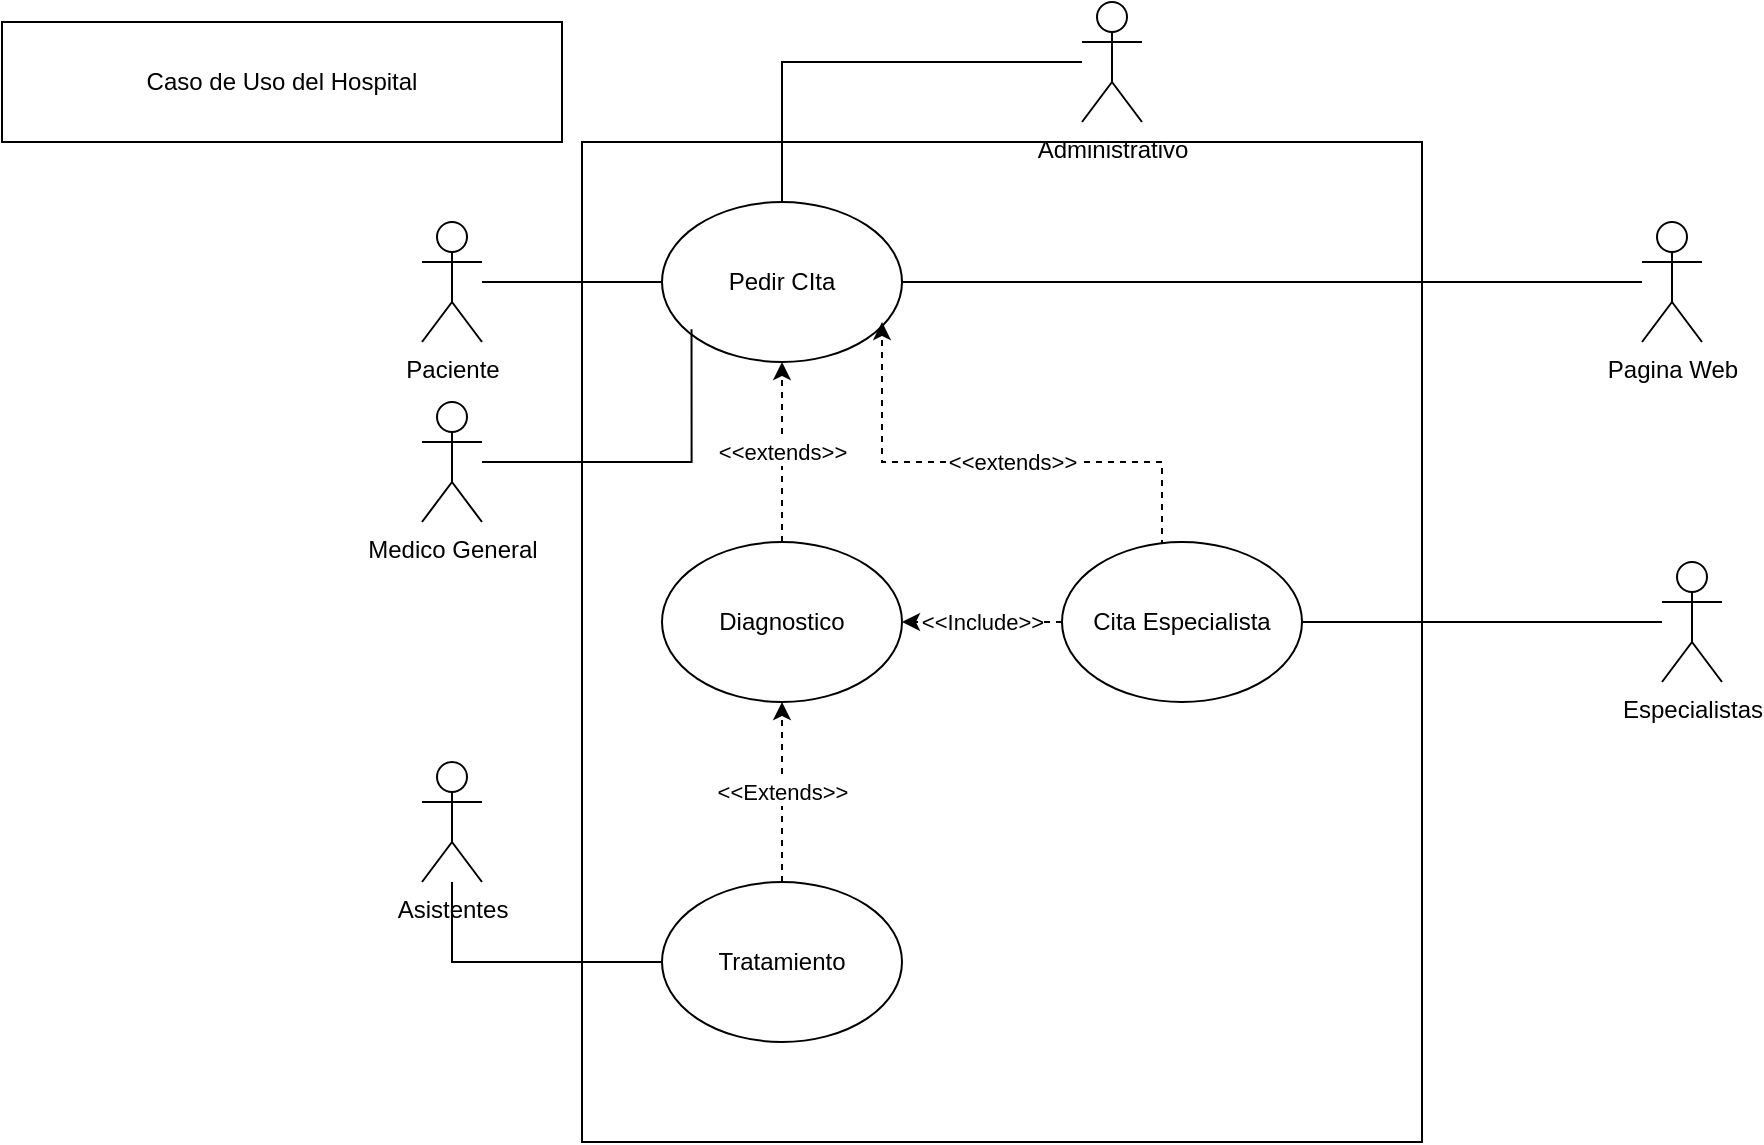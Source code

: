 <mxfile version="23.0.2" type="device" pages="2">
  <diagram name="Caso de Uso de Hospital" id="2iPs6Ai7UhHleA0bJOkq">
    <mxGraphModel dx="1195" dy="697" grid="1" gridSize="10" guides="1" tooltips="1" connect="1" arrows="1" fold="1" page="1" pageScale="1" pageWidth="827" pageHeight="1169" math="0" shadow="0">
      <root>
        <mxCell id="0" />
        <mxCell id="1" parent="0" />
        <mxCell id="G7VuYrHTL3PU1NlA4h_0-1" value="Caso de Uso del Hospital" style="rounded=0;whiteSpace=wrap;html=1;" parent="1" vertex="1">
          <mxGeometry x="40" y="40" width="280" height="60" as="geometry" />
        </mxCell>
        <mxCell id="G7VuYrHTL3PU1NlA4h_0-2" value="" style="rounded=0;whiteSpace=wrap;html=1;" parent="1" vertex="1">
          <mxGeometry x="330" y="100" width="420" height="500" as="geometry" />
        </mxCell>
        <mxCell id="G7VuYrHTL3PU1NlA4h_0-22" style="edgeStyle=orthogonalEdgeStyle;rounded=0;orthogonalLoop=1;jettySize=auto;html=1;endArrow=none;endFill=0;" parent="1" source="G7VuYrHTL3PU1NlA4h_0-3" target="G7VuYrHTL3PU1NlA4h_0-16" edge="1">
          <mxGeometry relative="1" as="geometry" />
        </mxCell>
        <mxCell id="G7VuYrHTL3PU1NlA4h_0-3" value="Paciente" style="shape=umlActor;verticalLabelPosition=bottom;verticalAlign=top;html=1;outlineConnect=0;" parent="1" vertex="1">
          <mxGeometry x="250" y="140" width="30" height="60" as="geometry" />
        </mxCell>
        <mxCell id="G7VuYrHTL3PU1NlA4h_0-9" value="Medico General" style="shape=umlActor;verticalLabelPosition=bottom;verticalAlign=top;html=1;outlineConnect=0;" parent="1" vertex="1">
          <mxGeometry x="250" y="230" width="30" height="60" as="geometry" />
        </mxCell>
        <mxCell id="G7VuYrHTL3PU1NlA4h_0-29" style="edgeStyle=orthogonalEdgeStyle;rounded=0;orthogonalLoop=1;jettySize=auto;html=1;endArrow=none;endFill=0;" parent="1" source="G7VuYrHTL3PU1NlA4h_0-10" target="G7VuYrHTL3PU1NlA4h_0-25" edge="1">
          <mxGeometry relative="1" as="geometry" />
        </mxCell>
        <mxCell id="G7VuYrHTL3PU1NlA4h_0-10" value="Especialistas" style="shape=umlActor;verticalLabelPosition=bottom;verticalAlign=top;html=1;outlineConnect=0;" parent="1" vertex="1">
          <mxGeometry x="870" y="310" width="30" height="60" as="geometry" />
        </mxCell>
        <mxCell id="G7VuYrHTL3PU1NlA4h_0-21" style="edgeStyle=orthogonalEdgeStyle;rounded=0;orthogonalLoop=1;jettySize=auto;html=1;endArrow=none;endFill=0;" parent="1" source="G7VuYrHTL3PU1NlA4h_0-12" target="G7VuYrHTL3PU1NlA4h_0-16" edge="1">
          <mxGeometry relative="1" as="geometry" />
        </mxCell>
        <mxCell id="G7VuYrHTL3PU1NlA4h_0-12" value="Administrativo" style="shape=umlActor;verticalLabelPosition=bottom;verticalAlign=top;html=1;outlineConnect=0;" parent="1" vertex="1">
          <mxGeometry x="580" y="30" width="30" height="60" as="geometry" />
        </mxCell>
        <mxCell id="G7VuYrHTL3PU1NlA4h_0-13" value="Asistentes" style="shape=umlActor;verticalLabelPosition=bottom;verticalAlign=top;html=1;outlineConnect=0;" parent="1" vertex="1">
          <mxGeometry x="250" y="410" width="30" height="60" as="geometry" />
        </mxCell>
        <mxCell id="G7VuYrHTL3PU1NlA4h_0-16" value="Pedir CIta" style="ellipse;whiteSpace=wrap;html=1;" parent="1" vertex="1">
          <mxGeometry x="370" y="130" width="120" height="80" as="geometry" />
        </mxCell>
        <mxCell id="G7VuYrHTL3PU1NlA4h_0-24" style="edgeStyle=orthogonalEdgeStyle;rounded=0;orthogonalLoop=1;jettySize=auto;html=1;endArrow=none;endFill=0;" parent="1" source="G7VuYrHTL3PU1NlA4h_0-23" target="G7VuYrHTL3PU1NlA4h_0-16" edge="1">
          <mxGeometry relative="1" as="geometry" />
        </mxCell>
        <mxCell id="G7VuYrHTL3PU1NlA4h_0-23" value="Pagina Web" style="shape=umlActor;verticalLabelPosition=bottom;verticalAlign=top;html=1;outlineConnect=0;" parent="1" vertex="1">
          <mxGeometry x="860" y="140" width="30" height="60" as="geometry" />
        </mxCell>
        <mxCell id="G7VuYrHTL3PU1NlA4h_0-26" value="&amp;lt;&amp;lt;extends&amp;gt;&amp;gt;" style="edgeStyle=orthogonalEdgeStyle;rounded=0;orthogonalLoop=1;jettySize=auto;html=1;entryX=0.5;entryY=1;entryDx=0;entryDy=0;dashed=1;" parent="1" edge="1">
          <mxGeometry relative="1" as="geometry">
            <mxPoint x="620" y="320" as="sourcePoint" />
            <mxPoint x="480" y="190" as="targetPoint" />
            <Array as="points">
              <mxPoint x="620" y="260" />
              <mxPoint x="480" y="260" />
            </Array>
          </mxGeometry>
        </mxCell>
        <mxCell id="G7VuYrHTL3PU1NlA4h_0-31" value="&amp;lt;&amp;lt;Include&amp;gt;&amp;gt;" style="edgeStyle=orthogonalEdgeStyle;rounded=0;orthogonalLoop=1;jettySize=auto;html=1;endArrow=classic;endFill=1;dashed=1;" parent="1" source="G7VuYrHTL3PU1NlA4h_0-25" target="G7VuYrHTL3PU1NlA4h_0-30" edge="1">
          <mxGeometry relative="1" as="geometry" />
        </mxCell>
        <mxCell id="G7VuYrHTL3PU1NlA4h_0-25" value="Cita Especialista" style="ellipse;whiteSpace=wrap;html=1;" parent="1" vertex="1">
          <mxGeometry x="570" y="300" width="120" height="80" as="geometry" />
        </mxCell>
        <mxCell id="G7VuYrHTL3PU1NlA4h_0-36" value="&amp;lt;&amp;lt;extends&amp;gt;&amp;gt;" style="edgeStyle=orthogonalEdgeStyle;rounded=0;orthogonalLoop=1;jettySize=auto;html=1;entryX=0.5;entryY=1;entryDx=0;entryDy=0;dashed=1;" parent="1" source="G7VuYrHTL3PU1NlA4h_0-30" target="G7VuYrHTL3PU1NlA4h_0-16" edge="1">
          <mxGeometry relative="1" as="geometry" />
        </mxCell>
        <mxCell id="G7VuYrHTL3PU1NlA4h_0-30" value="Diagnostico" style="ellipse;whiteSpace=wrap;html=1;" parent="1" vertex="1">
          <mxGeometry x="370" y="300" width="120" height="80" as="geometry" />
        </mxCell>
        <mxCell id="G7VuYrHTL3PU1NlA4h_0-33" value="&amp;lt;&amp;lt;Extends&amp;gt;&amp;gt;" style="edgeStyle=orthogonalEdgeStyle;rounded=0;orthogonalLoop=1;jettySize=auto;html=1;dashed=1;" parent="1" source="G7VuYrHTL3PU1NlA4h_0-32" target="G7VuYrHTL3PU1NlA4h_0-30" edge="1">
          <mxGeometry relative="1" as="geometry" />
        </mxCell>
        <mxCell id="G7VuYrHTL3PU1NlA4h_0-32" value="Tratamiento" style="ellipse;whiteSpace=wrap;html=1;" parent="1" vertex="1">
          <mxGeometry x="370" y="470" width="120" height="80" as="geometry" />
        </mxCell>
        <mxCell id="G7VuYrHTL3PU1NlA4h_0-34" style="edgeStyle=orthogonalEdgeStyle;rounded=0;orthogonalLoop=1;jettySize=auto;html=1;endArrow=none;endFill=0;entryX=0;entryY=0.5;entryDx=0;entryDy=0;" parent="1" source="G7VuYrHTL3PU1NlA4h_0-13" target="G7VuYrHTL3PU1NlA4h_0-32" edge="1">
          <mxGeometry relative="1" as="geometry">
            <Array as="points">
              <mxPoint x="265" y="510" />
            </Array>
          </mxGeometry>
        </mxCell>
        <mxCell id="G7VuYrHTL3PU1NlA4h_0-35" style="edgeStyle=orthogonalEdgeStyle;rounded=0;orthogonalLoop=1;jettySize=auto;html=1;entryX=0.123;entryY=0.795;entryDx=0;entryDy=0;entryPerimeter=0;endArrow=none;endFill=0;" parent="1" source="G7VuYrHTL3PU1NlA4h_0-9" target="G7VuYrHTL3PU1NlA4h_0-16" edge="1">
          <mxGeometry relative="1" as="geometry" />
        </mxCell>
      </root>
    </mxGraphModel>
  </diagram>
  <diagram id="mZAXXigDMsHs4roNTVhE" name="Caso de Uso de Gestion de Proyectos">
    <mxGraphModel dx="989" dy="577" grid="1" gridSize="10" guides="1" tooltips="1" connect="1" arrows="1" fold="1" page="1" pageScale="1" pageWidth="827" pageHeight="1169" math="0" shadow="0">
      <root>
        <mxCell id="0" />
        <mxCell id="1" parent="0" />
        <mxCell id="rhNU9O0XuX_NljNEF4yk-5" value="" style="rounded=0;whiteSpace=wrap;html=1;" parent="1" vertex="1">
          <mxGeometry x="310" y="100" width="460" height="470" as="geometry" />
        </mxCell>
        <mxCell id="rhNU9O0XuX_NljNEF4yk-1" value="Gestion de Proyectos de una oficina" style="rounded=0;whiteSpace=wrap;html=1;" parent="1" vertex="1">
          <mxGeometry x="40" y="40" width="280" height="50" as="geometry" />
        </mxCell>
        <mxCell id="ivdK7JBS2Iv3JfATuLMv-3" style="edgeStyle=orthogonalEdgeStyle;rounded=0;orthogonalLoop=1;jettySize=auto;html=1;endArrow=none;endFill=0;" edge="1" parent="1" source="rhNU9O0XuX_NljNEF4yk-2" target="yeyNlwxtP2vpsxYP-WXb-1">
          <mxGeometry relative="1" as="geometry">
            <Array as="points">
              <mxPoint x="250" y="300" />
              <mxPoint x="250" y="130" />
            </Array>
          </mxGeometry>
        </mxCell>
        <mxCell id="2hzVfHhatZXV1-tGqZkH-1" style="edgeStyle=orthogonalEdgeStyle;rounded=0;orthogonalLoop=1;jettySize=auto;html=1;endArrow=none;endFill=0;" edge="1" parent="1" source="rhNU9O0XuX_NljNEF4yk-2" target="yeyNlwxtP2vpsxYP-WXb-3">
          <mxGeometry relative="1" as="geometry" />
        </mxCell>
        <mxCell id="2hzVfHhatZXV1-tGqZkH-2" style="edgeStyle=orthogonalEdgeStyle;rounded=0;orthogonalLoop=1;jettySize=auto;html=1;entryX=0;entryY=0.5;entryDx=0;entryDy=0;endArrow=none;endFill=0;" edge="1" parent="1" source="rhNU9O0XuX_NljNEF4yk-2" target="yeyNlwxtP2vpsxYP-WXb-2">
          <mxGeometry relative="1" as="geometry">
            <Array as="points">
              <mxPoint x="340" y="300" />
              <mxPoint x="340" y="300" />
            </Array>
          </mxGeometry>
        </mxCell>
        <mxCell id="2hzVfHhatZXV1-tGqZkH-3" style="edgeStyle=orthogonalEdgeStyle;rounded=0;orthogonalLoop=1;jettySize=auto;html=1;entryX=0;entryY=0.5;entryDx=0;entryDy=0;endArrow=none;endFill=0;" edge="1" parent="1" source="rhNU9O0XuX_NljNEF4yk-2" target="yeyNlwxtP2vpsxYP-WXb-4">
          <mxGeometry relative="1" as="geometry">
            <Array as="points">
              <mxPoint x="340" y="300" />
              <mxPoint x="340" y="190" />
            </Array>
          </mxGeometry>
        </mxCell>
        <mxCell id="rhNU9O0XuX_NljNEF4yk-2" value="Administrador de Proyectos" style="shape=umlActor;verticalLabelPosition=bottom;verticalAlign=top;html=1;outlineConnect=0;" parent="1" vertex="1">
          <mxGeometry x="190" y="270" width="30" height="60" as="geometry" />
        </mxCell>
        <mxCell id="yeyNlwxtP2vpsxYP-WXb-1" value="Agregar Proyecto" style="ellipse;whiteSpace=wrap;html=1;" parent="1" vertex="1">
          <mxGeometry x="330" y="100" width="100" height="60" as="geometry" />
        </mxCell>
        <mxCell id="-iKU4bnmaCbP-Kd2NnuD-4" value="&amp;lt;&amp;lt;Extends&amp;gt;&amp;gt;" style="edgeStyle=orthogonalEdgeStyle;rounded=0;orthogonalLoop=1;jettySize=auto;html=1;dashed=1;" edge="1" parent="1" source="yeyNlwxtP2vpsxYP-WXb-2" target="-iKU4bnmaCbP-Kd2NnuD-3">
          <mxGeometry relative="1" as="geometry" />
        </mxCell>
        <mxCell id="-iKU4bnmaCbP-Kd2NnuD-5" value="&amp;lt;&amp;lt;Extends&amp;gt;&amp;gt;" style="edgeStyle=orthogonalEdgeStyle;rounded=0;orthogonalLoop=1;jettySize=auto;html=1;entryX=0.5;entryY=0;entryDx=0;entryDy=0;dashed=1;" edge="1" parent="1" source="yeyNlwxtP2vpsxYP-WXb-2" target="-iKU4bnmaCbP-Kd2NnuD-2">
          <mxGeometry relative="1" as="geometry" />
        </mxCell>
        <mxCell id="yeyNlwxtP2vpsxYP-WXb-2" value="Actualizar Proyecto" style="ellipse;whiteSpace=wrap;html=1;" parent="1" vertex="1">
          <mxGeometry x="410" y="270" width="110" height="60" as="geometry" />
        </mxCell>
        <mxCell id="yeyNlwxtP2vpsxYP-WXb-3" value="Eliminar Proyecto&amp;nbsp;" style="ellipse;whiteSpace=wrap;html=1;" parent="1" vertex="1">
          <mxGeometry x="352.5" y="210" width="105" height="60" as="geometry" />
        </mxCell>
        <mxCell id="yeyNlwxtP2vpsxYP-WXb-4" value="Buscar Proyecto" style="ellipse;whiteSpace=wrap;html=1;" parent="1" vertex="1">
          <mxGeometry x="520" y="160" width="107.5" height="60" as="geometry" />
        </mxCell>
        <mxCell id="2hzVfHhatZXV1-tGqZkH-4" value="&amp;lt;&amp;lt;Include&amp;gt;&amp;gt;" style="edgeStyle=orthogonalEdgeStyle;rounded=0;orthogonalLoop=1;jettySize=auto;html=1;entryX=0.459;entryY=1.011;entryDx=0;entryDy=0;dashed=1;entryPerimeter=0;exitX=1;exitY=0.5;exitDx=0;exitDy=0;" edge="1" parent="1" source="yeyNlwxtP2vpsxYP-WXb-3">
          <mxGeometry x="-0.254" relative="1" as="geometry">
            <mxPoint x="460" y="259.34" as="sourcePoint" />
            <mxPoint x="569.342" y="220.0" as="targetPoint" />
            <Array as="points">
              <mxPoint x="570" y="240" />
              <mxPoint x="570" y="220" />
            </Array>
            <mxPoint as="offset" />
          </mxGeometry>
        </mxCell>
        <mxCell id="-iKU4bnmaCbP-Kd2NnuD-1" value="&amp;lt;&amp;lt;Include&amp;gt;&amp;gt;" style="edgeStyle=orthogonalEdgeStyle;rounded=0;orthogonalLoop=1;jettySize=auto;html=1;entryX=0.744;entryY=0.927;entryDx=0;entryDy=0;entryPerimeter=0;dashed=1;" edge="1" parent="1" source="yeyNlwxtP2vpsxYP-WXb-2" target="yeyNlwxtP2vpsxYP-WXb-4">
          <mxGeometry relative="1" as="geometry">
            <Array as="points">
              <mxPoint x="600" y="300" />
            </Array>
          </mxGeometry>
        </mxCell>
        <mxCell id="-iKU4bnmaCbP-Kd2NnuD-2" value="Cambiar Informacion de Tareas" style="ellipse;whiteSpace=wrap;html=1;" vertex="1" parent="1">
          <mxGeometry x="490" y="380" width="120" height="50" as="geometry" />
        </mxCell>
        <mxCell id="-iKU4bnmaCbP-Kd2NnuD-3" value="Cambiar recursos asociados" style="ellipse;whiteSpace=wrap;html=1;" vertex="1" parent="1">
          <mxGeometry x="320" y="380" width="120" height="50" as="geometry" />
        </mxCell>
        <mxCell id="-iKU4bnmaCbP-Kd2NnuD-9" value="&amp;lt;&amp;lt;Extends&amp;gt;&amp;gt;" style="edgeStyle=orthogonalEdgeStyle;rounded=0;orthogonalLoop=1;jettySize=auto;html=1;dashed=1;" edge="1" parent="1" source="-iKU4bnmaCbP-Kd2NnuD-6" target="-iKU4bnmaCbP-Kd2NnuD-8">
          <mxGeometry relative="1" as="geometry" />
        </mxCell>
        <mxCell id="-iKU4bnmaCbP-Kd2NnuD-6" value="Emitir Documento" style="ellipse;whiteSpace=wrap;html=1;" vertex="1" parent="1">
          <mxGeometry x="380" y="460" width="130" height="60" as="geometry" />
        </mxCell>
        <mxCell id="-iKU4bnmaCbP-Kd2NnuD-7" style="edgeStyle=orthogonalEdgeStyle;rounded=0;orthogonalLoop=1;jettySize=auto;html=1;entryX=-0.005;entryY=0.586;entryDx=0;entryDy=0;entryPerimeter=0;endArrow=none;endFill=0;" edge="1" parent="1" source="rhNU9O0XuX_NljNEF4yk-2" target="-iKU4bnmaCbP-Kd2NnuD-6">
          <mxGeometry relative="1" as="geometry" />
        </mxCell>
        <mxCell id="-iKU4bnmaCbP-Kd2NnuD-8" value="Enviar Documento por email" style="ellipse;whiteSpace=wrap;html=1;" vertex="1" parent="1">
          <mxGeometry x="620" y="500" width="130" height="60" as="geometry" />
        </mxCell>
        <mxCell id="-iKU4bnmaCbP-Kd2NnuD-12" value="Enviar Documento por el sitio web" style="ellipse;whiteSpace=wrap;html=1;" vertex="1" parent="1">
          <mxGeometry x="620" y="420" width="130" height="60" as="geometry" />
        </mxCell>
        <mxCell id="-iKU4bnmaCbP-Kd2NnuD-13" value="&amp;lt;&amp;lt;Extends&amp;gt;&amp;gt;" style="edgeStyle=orthogonalEdgeStyle;rounded=0;orthogonalLoop=1;jettySize=auto;html=1;entryX=0;entryY=0.5;entryDx=0;entryDy=0;endArrow=none;endFill=0;dashed=1;" edge="1" parent="1" source="-iKU4bnmaCbP-Kd2NnuD-6" target="-iKU4bnmaCbP-Kd2NnuD-12">
          <mxGeometry relative="1" as="geometry">
            <mxPoint x="570" y="470" as="targetPoint" />
          </mxGeometry>
        </mxCell>
      </root>
    </mxGraphModel>
  </diagram>
</mxfile>
